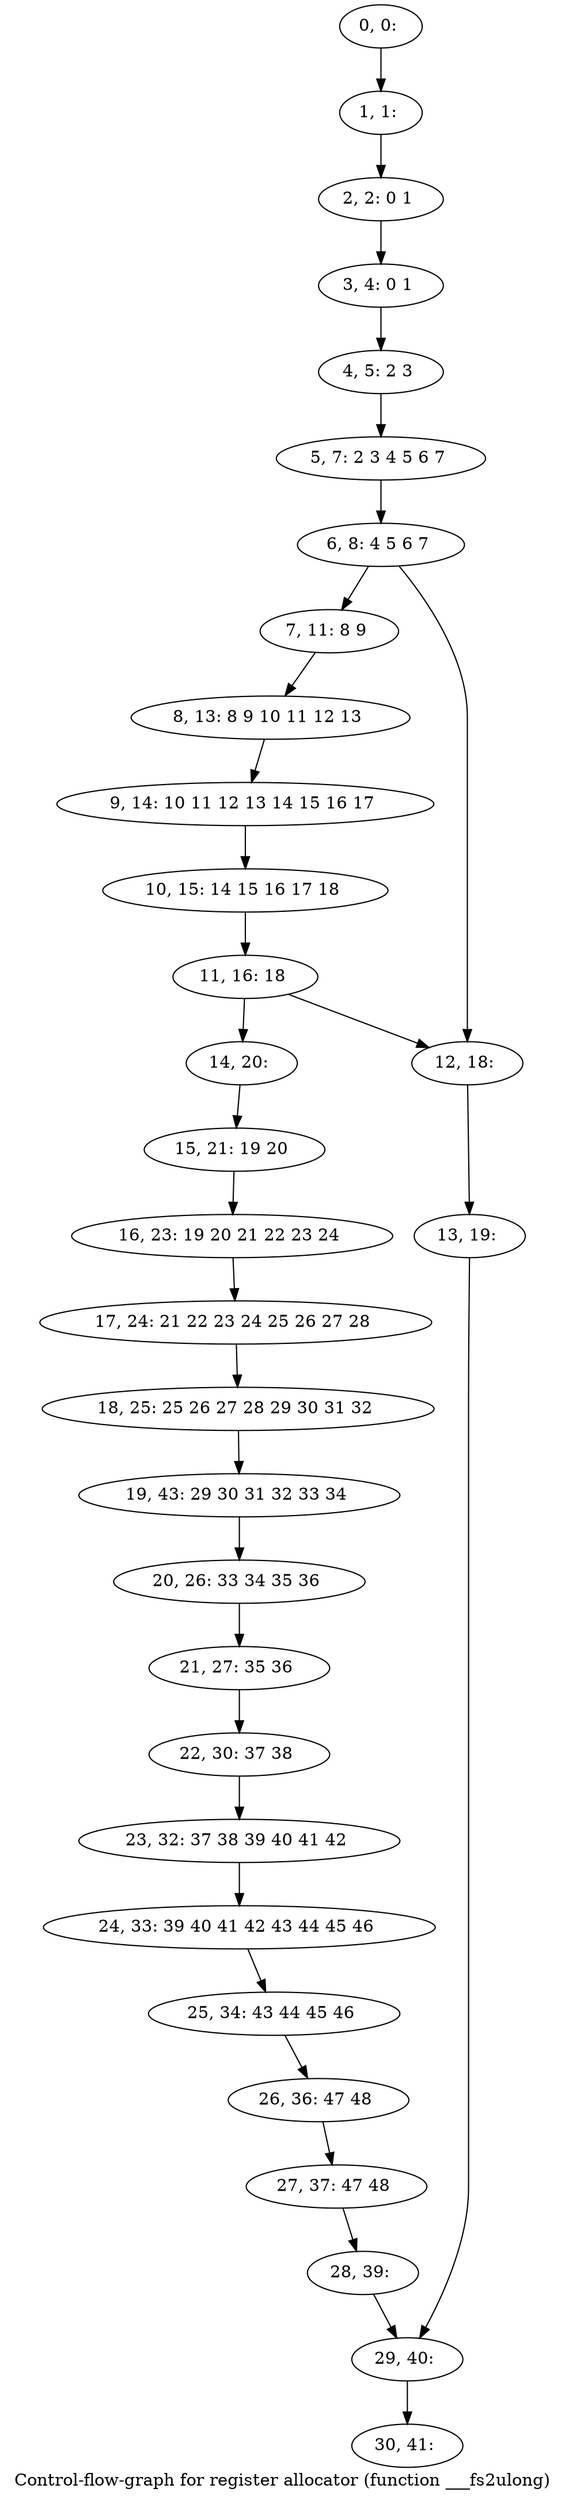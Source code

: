 digraph G {
graph [label="Control-flow-graph for register allocator (function ___fs2ulong)"]
0[label="0, 0: "];
1[label="1, 1: "];
2[label="2, 2: 0 1 "];
3[label="3, 4: 0 1 "];
4[label="4, 5: 2 3 "];
5[label="5, 7: 2 3 4 5 6 7 "];
6[label="6, 8: 4 5 6 7 "];
7[label="7, 11: 8 9 "];
8[label="8, 13: 8 9 10 11 12 13 "];
9[label="9, 14: 10 11 12 13 14 15 16 17 "];
10[label="10, 15: 14 15 16 17 18 "];
11[label="11, 16: 18 "];
12[label="12, 18: "];
13[label="13, 19: "];
14[label="14, 20: "];
15[label="15, 21: 19 20 "];
16[label="16, 23: 19 20 21 22 23 24 "];
17[label="17, 24: 21 22 23 24 25 26 27 28 "];
18[label="18, 25: 25 26 27 28 29 30 31 32 "];
19[label="19, 43: 29 30 31 32 33 34 "];
20[label="20, 26: 33 34 35 36 "];
21[label="21, 27: 35 36 "];
22[label="22, 30: 37 38 "];
23[label="23, 32: 37 38 39 40 41 42 "];
24[label="24, 33: 39 40 41 42 43 44 45 46 "];
25[label="25, 34: 43 44 45 46 "];
26[label="26, 36: 47 48 "];
27[label="27, 37: 47 48 "];
28[label="28, 39: "];
29[label="29, 40: "];
30[label="30, 41: "];
0->1 ;
1->2 ;
2->3 ;
3->4 ;
4->5 ;
5->6 ;
6->7 ;
6->12 ;
7->8 ;
8->9 ;
9->10 ;
10->11 ;
11->12 ;
11->14 ;
12->13 ;
13->29 ;
14->15 ;
15->16 ;
16->17 ;
17->18 ;
18->19 ;
19->20 ;
20->21 ;
21->22 ;
22->23 ;
23->24 ;
24->25 ;
25->26 ;
26->27 ;
27->28 ;
28->29 ;
29->30 ;
}
